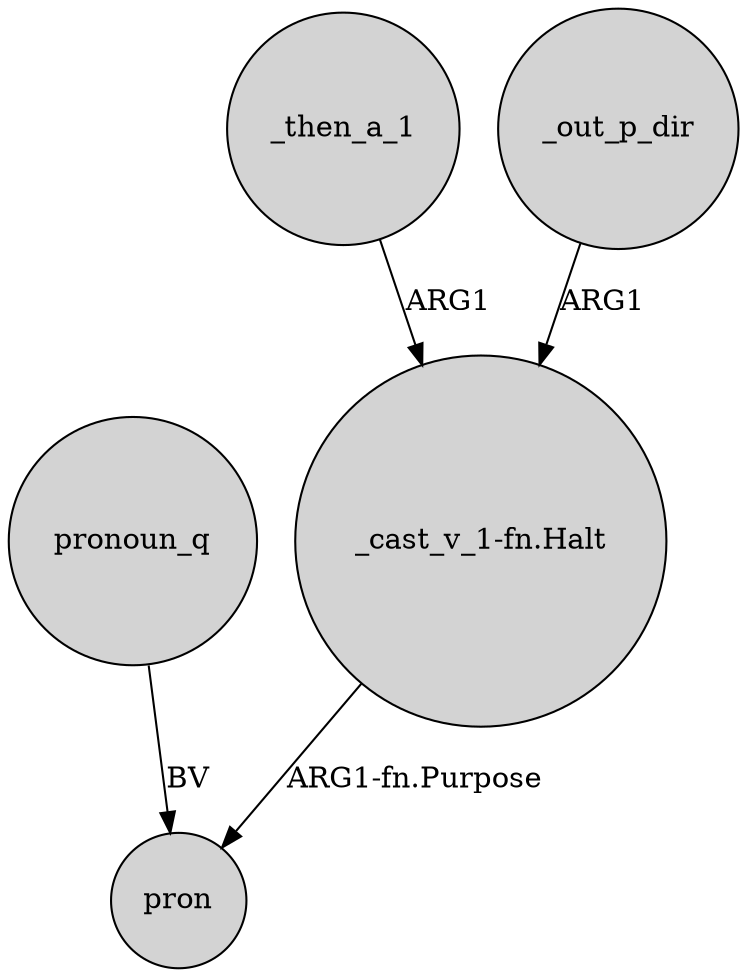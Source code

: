 digraph {
	node [shape=circle style=filled]
	pronoun_q -> pron [label=BV]
	"_cast_v_1-fn.Halt" -> pron [label="ARG1-fn.Purpose"]
	_then_a_1 -> "_cast_v_1-fn.Halt" [label=ARG1]
	_out_p_dir -> "_cast_v_1-fn.Halt" [label=ARG1]
}
